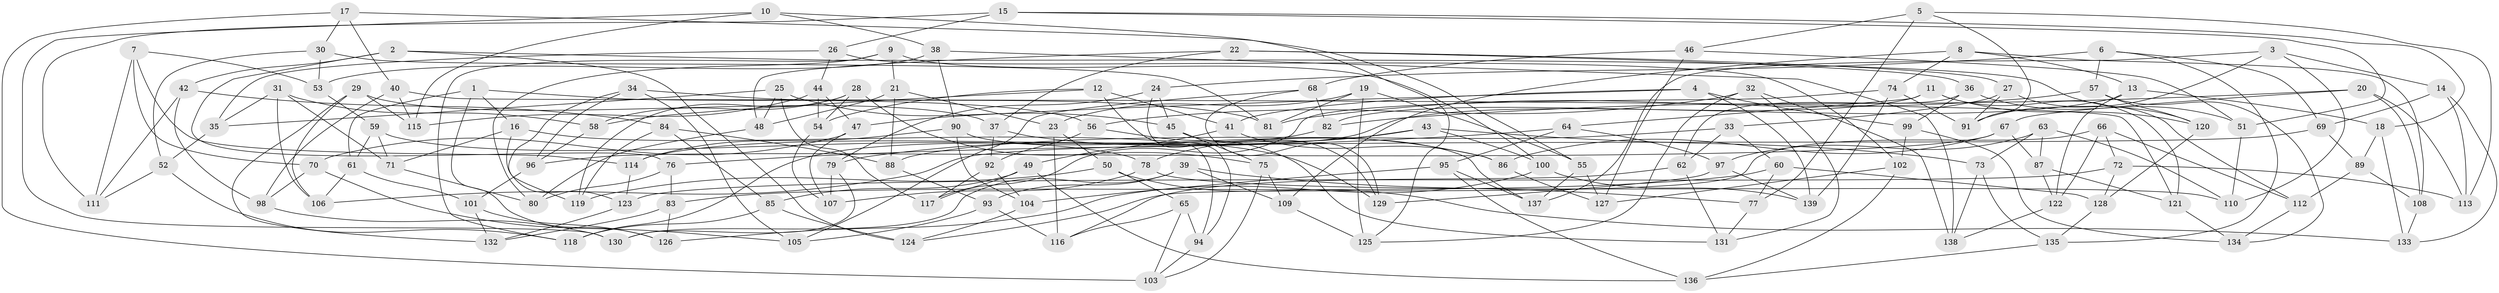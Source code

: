 // Generated by graph-tools (version 1.1) at 2025/50/03/09/25 03:50:53]
// undirected, 139 vertices, 278 edges
graph export_dot {
graph [start="1"]
  node [color=gray90,style=filled];
  1;
  2;
  3;
  4;
  5;
  6;
  7;
  8;
  9;
  10;
  11;
  12;
  13;
  14;
  15;
  16;
  17;
  18;
  19;
  20;
  21;
  22;
  23;
  24;
  25;
  26;
  27;
  28;
  29;
  30;
  31;
  32;
  33;
  34;
  35;
  36;
  37;
  38;
  39;
  40;
  41;
  42;
  43;
  44;
  45;
  46;
  47;
  48;
  49;
  50;
  51;
  52;
  53;
  54;
  55;
  56;
  57;
  58;
  59;
  60;
  61;
  62;
  63;
  64;
  65;
  66;
  67;
  68;
  69;
  70;
  71;
  72;
  73;
  74;
  75;
  76;
  77;
  78;
  79;
  80;
  81;
  82;
  83;
  84;
  85;
  86;
  87;
  88;
  89;
  90;
  91;
  92;
  93;
  94;
  95;
  96;
  97;
  98;
  99;
  100;
  101;
  102;
  103;
  104;
  105;
  106;
  107;
  108;
  109;
  110;
  111;
  112;
  113;
  114;
  115;
  116;
  117;
  118;
  119;
  120;
  121;
  122;
  123;
  124;
  125;
  126;
  127;
  128;
  129;
  130;
  131;
  132;
  133;
  134;
  135;
  136;
  137;
  138;
  139;
  1 -- 61;
  1 -- 16;
  1 -- 126;
  1 -- 56;
  2 -- 124;
  2 -- 120;
  2 -- 42;
  2 -- 76;
  3 -- 91;
  3 -- 110;
  3 -- 14;
  3 -- 137;
  4 -- 139;
  4 -- 41;
  4 -- 99;
  4 -- 47;
  5 -- 46;
  5 -- 91;
  5 -- 113;
  5 -- 77;
  6 -- 135;
  6 -- 69;
  6 -- 57;
  6 -- 24;
  7 -- 70;
  7 -- 53;
  7 -- 111;
  7 -- 114;
  8 -- 109;
  8 -- 74;
  8 -- 13;
  8 -- 108;
  9 -- 118;
  9 -- 21;
  9 -- 80;
  9 -- 100;
  10 -- 125;
  10 -- 115;
  10 -- 38;
  10 -- 130;
  11 -- 82;
  11 -- 121;
  11 -- 120;
  11 -- 64;
  12 -- 94;
  12 -- 58;
  12 -- 41;
  12 -- 54;
  13 -- 18;
  13 -- 118;
  13 -- 122;
  14 -- 113;
  14 -- 133;
  14 -- 69;
  15 -- 51;
  15 -- 111;
  15 -- 26;
  15 -- 18;
  16 -- 71;
  16 -- 129;
  16 -- 123;
  17 -- 30;
  17 -- 103;
  17 -- 40;
  17 -- 55;
  18 -- 89;
  18 -- 133;
  19 -- 23;
  19 -- 125;
  19 -- 55;
  19 -- 81;
  20 -- 108;
  20 -- 113;
  20 -- 82;
  20 -- 67;
  21 -- 88;
  21 -- 48;
  21 -- 23;
  22 -- 48;
  22 -- 27;
  22 -- 36;
  22 -- 37;
  23 -- 116;
  23 -- 50;
  24 -- 79;
  24 -- 94;
  24 -- 45;
  25 -- 35;
  25 -- 48;
  25 -- 117;
  25 -- 45;
  26 -- 44;
  26 -- 102;
  26 -- 35;
  27 -- 33;
  27 -- 112;
  27 -- 91;
  28 -- 54;
  28 -- 119;
  28 -- 75;
  28 -- 58;
  29 -- 37;
  29 -- 115;
  29 -- 132;
  29 -- 106;
  30 -- 53;
  30 -- 81;
  30 -- 52;
  31 -- 35;
  31 -- 58;
  31 -- 106;
  31 -- 71;
  32 -- 125;
  32 -- 131;
  32 -- 138;
  32 -- 56;
  33 -- 60;
  33 -- 62;
  33 -- 88;
  34 -- 96;
  34 -- 81;
  34 -- 119;
  34 -- 105;
  35 -- 52;
  36 -- 51;
  36 -- 62;
  36 -- 99;
  37 -- 92;
  37 -- 86;
  38 -- 53;
  38 -- 138;
  38 -- 90;
  39 -- 130;
  39 -- 77;
  39 -- 93;
  39 -- 109;
  40 -- 98;
  40 -- 115;
  40 -- 121;
  41 -- 86;
  41 -- 49;
  42 -- 98;
  42 -- 84;
  42 -- 111;
  43 -- 73;
  43 -- 100;
  43 -- 79;
  43 -- 78;
  44 -- 47;
  44 -- 54;
  44 -- 115;
  45 -- 75;
  45 -- 129;
  46 -- 68;
  46 -- 127;
  46 -- 51;
  47 -- 107;
  47 -- 70;
  48 -- 80;
  49 -- 136;
  49 -- 85;
  49 -- 117;
  50 -- 133;
  50 -- 119;
  50 -- 65;
  51 -- 110;
  52 -- 118;
  52 -- 111;
  53 -- 59;
  54 -- 107;
  55 -- 137;
  55 -- 127;
  56 -- 92;
  56 -- 131;
  57 -- 81;
  57 -- 134;
  57 -- 120;
  58 -- 96;
  59 -- 61;
  59 -- 71;
  59 -- 78;
  60 -- 77;
  60 -- 83;
  60 -- 128;
  61 -- 101;
  61 -- 106;
  62 -- 131;
  62 -- 116;
  63 -- 110;
  63 -- 97;
  63 -- 73;
  63 -- 87;
  64 -- 97;
  64 -- 95;
  64 -- 76;
  65 -- 103;
  65 -- 116;
  65 -- 94;
  66 -- 122;
  66 -- 124;
  66 -- 72;
  66 -- 112;
  67 -- 87;
  67 -- 96;
  67 -- 86;
  68 -- 105;
  68 -- 82;
  68 -- 129;
  69 -- 89;
  69 -- 106;
  70 -- 98;
  70 -- 105;
  71 -- 80;
  72 -- 123;
  72 -- 128;
  72 -- 113;
  73 -- 138;
  73 -- 135;
  74 -- 117;
  74 -- 139;
  74 -- 91;
  75 -- 103;
  75 -- 109;
  76 -- 83;
  76 -- 80;
  77 -- 131;
  78 -- 107;
  78 -- 110;
  79 -- 130;
  79 -- 107;
  82 -- 114;
  83 -- 132;
  83 -- 126;
  84 -- 88;
  84 -- 119;
  84 -- 85;
  85 -- 118;
  85 -- 124;
  86 -- 127;
  87 -- 121;
  87 -- 122;
  88 -- 93;
  89 -- 112;
  89 -- 108;
  90 -- 137;
  90 -- 114;
  90 -- 104;
  92 -- 104;
  92 -- 117;
  93 -- 116;
  93 -- 105;
  94 -- 103;
  95 -- 104;
  95 -- 137;
  95 -- 136;
  96 -- 101;
  97 -- 139;
  97 -- 129;
  98 -- 130;
  99 -- 134;
  99 -- 102;
  100 -- 126;
  100 -- 139;
  101 -- 126;
  101 -- 132;
  102 -- 136;
  102 -- 127;
  104 -- 124;
  108 -- 133;
  109 -- 125;
  112 -- 134;
  114 -- 123;
  120 -- 128;
  121 -- 134;
  122 -- 138;
  123 -- 132;
  128 -- 135;
  135 -- 136;
}
